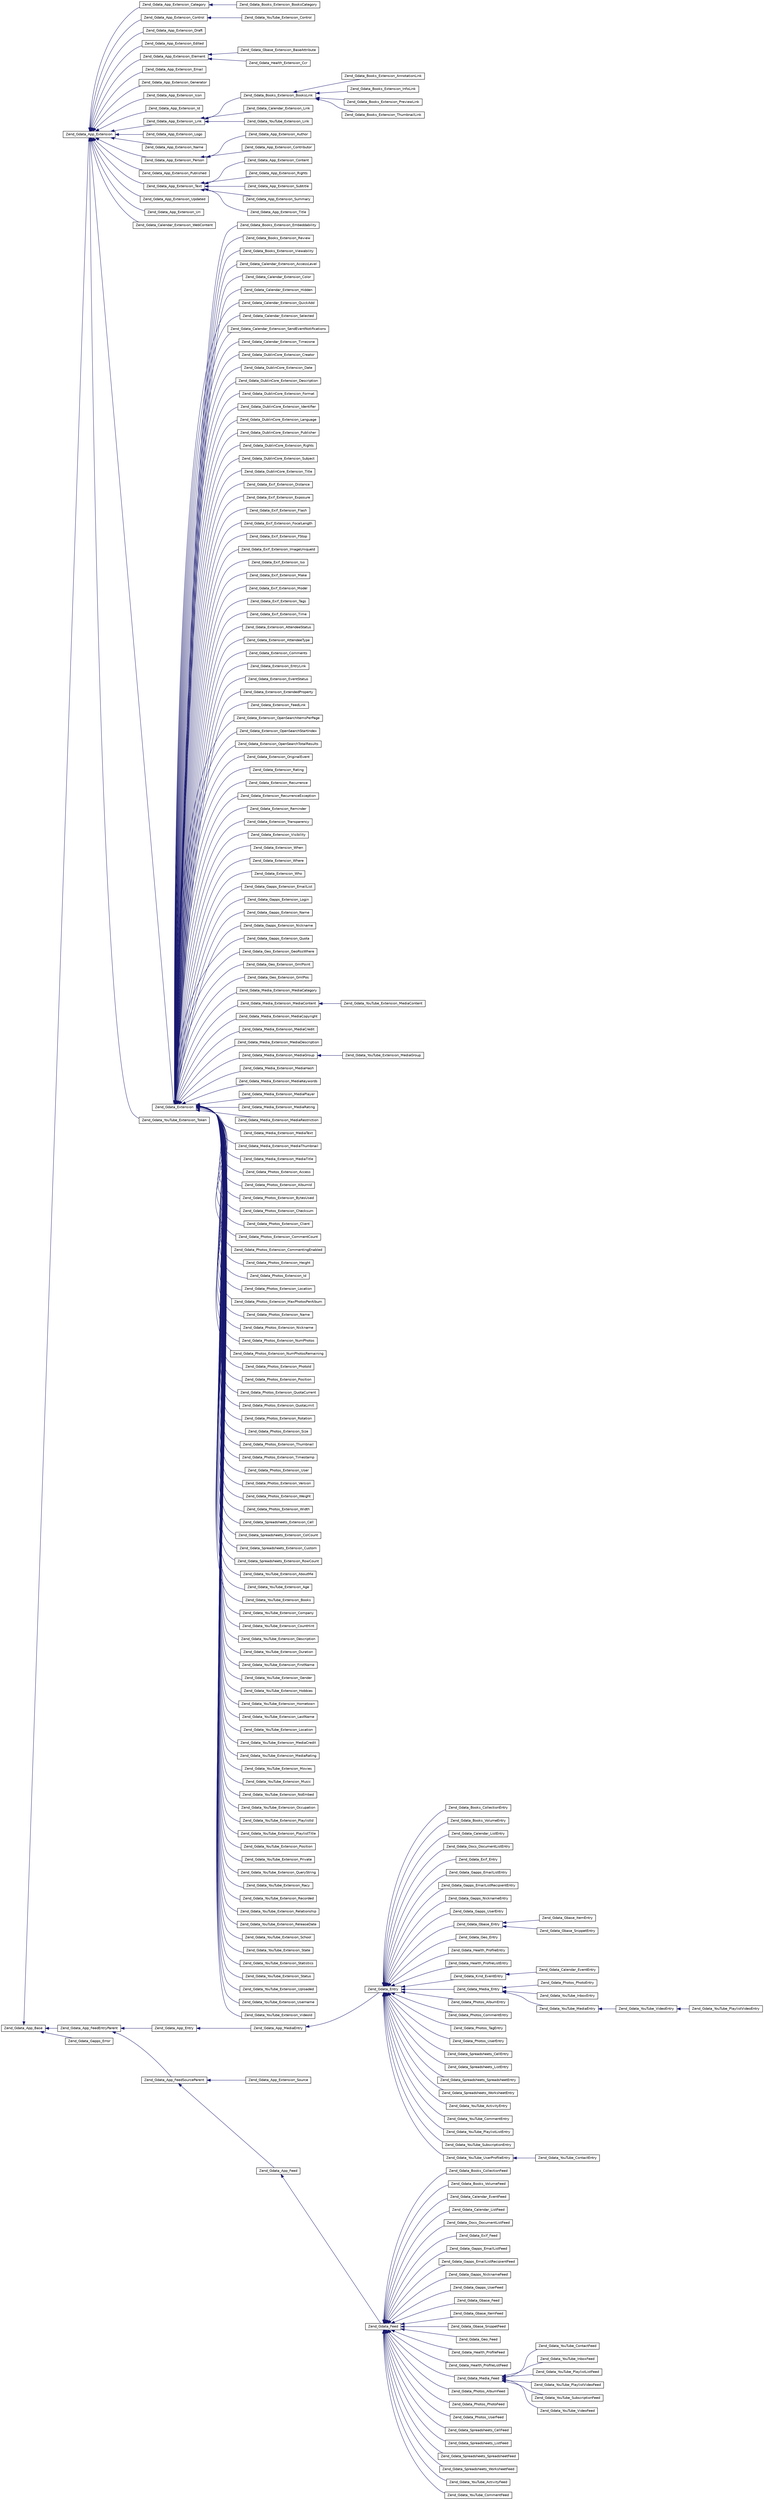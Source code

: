 digraph G
{
  edge [fontname="Helvetica",fontsize="10",labelfontname="Helvetica",labelfontsize="10"];
  node [fontname="Helvetica",fontsize="10",shape=record];
  rankdir="LR";
  Node1 [label="Zend_Gdata_App_Base",height=0.2,width=0.4,color="black", fillcolor="white", style="filled",URL="$class_zend___gdata___app___base.html"];
  Node1 -> Node2 [dir="back",color="midnightblue",fontsize="10",style="solid",fontname="Helvetica"];
  Node2 [label="Zend_Gdata_App_Extension",height=0.2,width=0.4,color="black", fillcolor="white", style="filled",URL="$class_zend___gdata___app___extension.html"];
  Node2 -> Node3 [dir="back",color="midnightblue",fontsize="10",style="solid",fontname="Helvetica"];
  Node3 [label="Zend_Gdata_App_Extension_Category",height=0.2,width=0.4,color="black", fillcolor="white", style="filled",URL="$class_zend___gdata___app___extension___category.html"];
  Node3 -> Node4 [dir="back",color="midnightblue",fontsize="10",style="solid",fontname="Helvetica"];
  Node4 [label="Zend_Gdata_Books_Extension_BooksCategory",height=0.2,width=0.4,color="black", fillcolor="white", style="filled",URL="$class_zend___gdata___books___extension___books_category.html"];
  Node2 -> Node5 [dir="back",color="midnightblue",fontsize="10",style="solid",fontname="Helvetica"];
  Node5 [label="Zend_Gdata_App_Extension_Control",height=0.2,width=0.4,color="black", fillcolor="white", style="filled",URL="$class_zend___gdata___app___extension___control.html"];
  Node5 -> Node6 [dir="back",color="midnightblue",fontsize="10",style="solid",fontname="Helvetica"];
  Node6 [label="Zend_Gdata_YouTube_Extension_Control",height=0.2,width=0.4,color="black", fillcolor="white", style="filled",URL="$class_zend___gdata___you_tube___extension___control.html"];
  Node2 -> Node7 [dir="back",color="midnightblue",fontsize="10",style="solid",fontname="Helvetica"];
  Node7 [label="Zend_Gdata_App_Extension_Draft",height=0.2,width=0.4,color="black", fillcolor="white", style="filled",URL="$class_zend___gdata___app___extension___draft.html"];
  Node2 -> Node8 [dir="back",color="midnightblue",fontsize="10",style="solid",fontname="Helvetica"];
  Node8 [label="Zend_Gdata_App_Extension_Edited",height=0.2,width=0.4,color="black", fillcolor="white", style="filled",URL="$class_zend___gdata___app___extension___edited.html"];
  Node2 -> Node9 [dir="back",color="midnightblue",fontsize="10",style="solid",fontname="Helvetica"];
  Node9 [label="Zend_Gdata_App_Extension_Element",height=0.2,width=0.4,color="black", fillcolor="white", style="filled",URL="$class_zend___gdata___app___extension___element.html"];
  Node9 -> Node10 [dir="back",color="midnightblue",fontsize="10",style="solid",fontname="Helvetica"];
  Node10 [label="Zend_Gdata_Gbase_Extension_BaseAttribute",height=0.2,width=0.4,color="black", fillcolor="white", style="filled",URL="$class_zend___gdata___gbase___extension___base_attribute.html"];
  Node9 -> Node11 [dir="back",color="midnightblue",fontsize="10",style="solid",fontname="Helvetica"];
  Node11 [label="Zend_Gdata_Health_Extension_Ccr",height=0.2,width=0.4,color="black", fillcolor="white", style="filled",URL="$class_zend___gdata___health___extension___ccr.html"];
  Node2 -> Node12 [dir="back",color="midnightblue",fontsize="10",style="solid",fontname="Helvetica"];
  Node12 [label="Zend_Gdata_App_Extension_Email",height=0.2,width=0.4,color="black", fillcolor="white", style="filled",URL="$class_zend___gdata___app___extension___email.html"];
  Node2 -> Node13 [dir="back",color="midnightblue",fontsize="10",style="solid",fontname="Helvetica"];
  Node13 [label="Zend_Gdata_App_Extension_Generator",height=0.2,width=0.4,color="black", fillcolor="white", style="filled",URL="$class_zend___gdata___app___extension___generator.html"];
  Node2 -> Node14 [dir="back",color="midnightblue",fontsize="10",style="solid",fontname="Helvetica"];
  Node14 [label="Zend_Gdata_App_Extension_Icon",height=0.2,width=0.4,color="black", fillcolor="white", style="filled",URL="$class_zend___gdata___app___extension___icon.html"];
  Node2 -> Node15 [dir="back",color="midnightblue",fontsize="10",style="solid",fontname="Helvetica"];
  Node15 [label="Zend_Gdata_App_Extension_Id",height=0.2,width=0.4,color="black", fillcolor="white", style="filled",URL="$class_zend___gdata___app___extension___id.html"];
  Node2 -> Node16 [dir="back",color="midnightblue",fontsize="10",style="solid",fontname="Helvetica"];
  Node16 [label="Zend_Gdata_App_Extension_Link",height=0.2,width=0.4,color="black", fillcolor="white", style="filled",URL="$class_zend___gdata___app___extension___link.html"];
  Node16 -> Node17 [dir="back",color="midnightblue",fontsize="10",style="solid",fontname="Helvetica"];
  Node17 [label="Zend_Gdata_Books_Extension_BooksLink",height=0.2,width=0.4,color="black", fillcolor="white", style="filled",URL="$class_zend___gdata___books___extension___books_link.html"];
  Node17 -> Node18 [dir="back",color="midnightblue",fontsize="10",style="solid",fontname="Helvetica"];
  Node18 [label="Zend_Gdata_Books_Extension_AnnotationLink",height=0.2,width=0.4,color="black", fillcolor="white", style="filled",URL="$class_zend___gdata___books___extension___annotation_link.html"];
  Node17 -> Node19 [dir="back",color="midnightblue",fontsize="10",style="solid",fontname="Helvetica"];
  Node19 [label="Zend_Gdata_Books_Extension_InfoLink",height=0.2,width=0.4,color="black", fillcolor="white", style="filled",URL="$class_zend___gdata___books___extension___info_link.html"];
  Node17 -> Node20 [dir="back",color="midnightblue",fontsize="10",style="solid",fontname="Helvetica"];
  Node20 [label="Zend_Gdata_Books_Extension_PreviewLink",height=0.2,width=0.4,color="black", fillcolor="white", style="filled",URL="$class_zend___gdata___books___extension___preview_link.html"];
  Node17 -> Node21 [dir="back",color="midnightblue",fontsize="10",style="solid",fontname="Helvetica"];
  Node21 [label="Zend_Gdata_Books_Extension_ThumbnailLink",height=0.2,width=0.4,color="black", fillcolor="white", style="filled",URL="$class_zend___gdata___books___extension___thumbnail_link.html"];
  Node16 -> Node22 [dir="back",color="midnightblue",fontsize="10",style="solid",fontname="Helvetica"];
  Node22 [label="Zend_Gdata_Calendar_Extension_Link",height=0.2,width=0.4,color="black", fillcolor="white", style="filled",URL="$class_zend___gdata___calendar___extension___link.html"];
  Node16 -> Node23 [dir="back",color="midnightblue",fontsize="10",style="solid",fontname="Helvetica"];
  Node23 [label="Zend_Gdata_YouTube_Extension_Link",height=0.2,width=0.4,color="black", fillcolor="white", style="filled",URL="$class_zend___gdata___you_tube___extension___link.html"];
  Node2 -> Node24 [dir="back",color="midnightblue",fontsize="10",style="solid",fontname="Helvetica"];
  Node24 [label="Zend_Gdata_App_Extension_Logo",height=0.2,width=0.4,color="black", fillcolor="white", style="filled",URL="$class_zend___gdata___app___extension___logo.html"];
  Node2 -> Node25 [dir="back",color="midnightblue",fontsize="10",style="solid",fontname="Helvetica"];
  Node25 [label="Zend_Gdata_App_Extension_Name",height=0.2,width=0.4,color="black", fillcolor="white", style="filled",URL="$class_zend___gdata___app___extension___name.html"];
  Node2 -> Node26 [dir="back",color="midnightblue",fontsize="10",style="solid",fontname="Helvetica"];
  Node26 [label="Zend_Gdata_App_Extension_Person",height=0.2,width=0.4,color="black", fillcolor="white", style="filled",URL="$class_zend___gdata___app___extension___person.html"];
  Node26 -> Node27 [dir="back",color="midnightblue",fontsize="10",style="solid",fontname="Helvetica"];
  Node27 [label="Zend_Gdata_App_Extension_Author",height=0.2,width=0.4,color="black", fillcolor="white", style="filled",URL="$class_zend___gdata___app___extension___author.html"];
  Node26 -> Node28 [dir="back",color="midnightblue",fontsize="10",style="solid",fontname="Helvetica"];
  Node28 [label="Zend_Gdata_App_Extension_Contributor",height=0.2,width=0.4,color="black", fillcolor="white", style="filled",URL="$class_zend___gdata___app___extension___contributor.html"];
  Node2 -> Node29 [dir="back",color="midnightblue",fontsize="10",style="solid",fontname="Helvetica"];
  Node29 [label="Zend_Gdata_App_Extension_Published",height=0.2,width=0.4,color="black", fillcolor="white", style="filled",URL="$class_zend___gdata___app___extension___published.html"];
  Node2 -> Node30 [dir="back",color="midnightblue",fontsize="10",style="solid",fontname="Helvetica"];
  Node30 [label="Zend_Gdata_App_Extension_Text",height=0.2,width=0.4,color="black", fillcolor="white", style="filled",URL="$class_zend___gdata___app___extension___text.html"];
  Node30 -> Node31 [dir="back",color="midnightblue",fontsize="10",style="solid",fontname="Helvetica"];
  Node31 [label="Zend_Gdata_App_Extension_Content",height=0.2,width=0.4,color="black", fillcolor="white", style="filled",URL="$class_zend___gdata___app___extension___content.html"];
  Node30 -> Node32 [dir="back",color="midnightblue",fontsize="10",style="solid",fontname="Helvetica"];
  Node32 [label="Zend_Gdata_App_Extension_Rights",height=0.2,width=0.4,color="black", fillcolor="white", style="filled",URL="$class_zend___gdata___app___extension___rights.html"];
  Node30 -> Node33 [dir="back",color="midnightblue",fontsize="10",style="solid",fontname="Helvetica"];
  Node33 [label="Zend_Gdata_App_Extension_Subtitle",height=0.2,width=0.4,color="black", fillcolor="white", style="filled",URL="$class_zend___gdata___app___extension___subtitle.html"];
  Node30 -> Node34 [dir="back",color="midnightblue",fontsize="10",style="solid",fontname="Helvetica"];
  Node34 [label="Zend_Gdata_App_Extension_Summary",height=0.2,width=0.4,color="black", fillcolor="white", style="filled",URL="$class_zend___gdata___app___extension___summary.html"];
  Node30 -> Node35 [dir="back",color="midnightblue",fontsize="10",style="solid",fontname="Helvetica"];
  Node35 [label="Zend_Gdata_App_Extension_Title",height=0.2,width=0.4,color="black", fillcolor="white", style="filled",URL="$class_zend___gdata___app___extension___title.html"];
  Node2 -> Node36 [dir="back",color="midnightblue",fontsize="10",style="solid",fontname="Helvetica"];
  Node36 [label="Zend_Gdata_App_Extension_Updated",height=0.2,width=0.4,color="black", fillcolor="white", style="filled",URL="$class_zend___gdata___app___extension___updated.html"];
  Node2 -> Node37 [dir="back",color="midnightblue",fontsize="10",style="solid",fontname="Helvetica"];
  Node37 [label="Zend_Gdata_App_Extension_Uri",height=0.2,width=0.4,color="black", fillcolor="white", style="filled",URL="$class_zend___gdata___app___extension___uri.html"];
  Node2 -> Node38 [dir="back",color="midnightblue",fontsize="10",style="solid",fontname="Helvetica"];
  Node38 [label="Zend_Gdata_Calendar_Extension_WebContent",height=0.2,width=0.4,color="black", fillcolor="white", style="filled",URL="$class_zend___gdata___calendar___extension___web_content.html"];
  Node2 -> Node39 [dir="back",color="midnightblue",fontsize="10",style="solid",fontname="Helvetica"];
  Node39 [label="Zend_Gdata_Extension",height=0.2,width=0.4,color="black", fillcolor="white", style="filled",URL="$class_zend___gdata___extension.html"];
  Node39 -> Node40 [dir="back",color="midnightblue",fontsize="10",style="solid",fontname="Helvetica"];
  Node40 [label="Zend_Gdata_Books_Extension_Embeddability",height=0.2,width=0.4,color="black", fillcolor="white", style="filled",URL="$class_zend___gdata___books___extension___embeddability.html"];
  Node39 -> Node41 [dir="back",color="midnightblue",fontsize="10",style="solid",fontname="Helvetica"];
  Node41 [label="Zend_Gdata_Books_Extension_Review",height=0.2,width=0.4,color="black", fillcolor="white", style="filled",URL="$class_zend___gdata___books___extension___review.html"];
  Node39 -> Node42 [dir="back",color="midnightblue",fontsize="10",style="solid",fontname="Helvetica"];
  Node42 [label="Zend_Gdata_Books_Extension_Viewability",height=0.2,width=0.4,color="black", fillcolor="white", style="filled",URL="$class_zend___gdata___books___extension___viewability.html"];
  Node39 -> Node43 [dir="back",color="midnightblue",fontsize="10",style="solid",fontname="Helvetica"];
  Node43 [label="Zend_Gdata_Calendar_Extension_AccessLevel",height=0.2,width=0.4,color="black", fillcolor="white", style="filled",URL="$class_zend___gdata___calendar___extension___access_level.html"];
  Node39 -> Node44 [dir="back",color="midnightblue",fontsize="10",style="solid",fontname="Helvetica"];
  Node44 [label="Zend_Gdata_Calendar_Extension_Color",height=0.2,width=0.4,color="black", fillcolor="white", style="filled",URL="$class_zend___gdata___calendar___extension___color.html"];
  Node39 -> Node45 [dir="back",color="midnightblue",fontsize="10",style="solid",fontname="Helvetica"];
  Node45 [label="Zend_Gdata_Calendar_Extension_Hidden",height=0.2,width=0.4,color="black", fillcolor="white", style="filled",URL="$class_zend___gdata___calendar___extension___hidden.html"];
  Node39 -> Node46 [dir="back",color="midnightblue",fontsize="10",style="solid",fontname="Helvetica"];
  Node46 [label="Zend_Gdata_Calendar_Extension_QuickAdd",height=0.2,width=0.4,color="black", fillcolor="white", style="filled",URL="$class_zend___gdata___calendar___extension___quick_add.html"];
  Node39 -> Node47 [dir="back",color="midnightblue",fontsize="10",style="solid",fontname="Helvetica"];
  Node47 [label="Zend_Gdata_Calendar_Extension_Selected",height=0.2,width=0.4,color="black", fillcolor="white", style="filled",URL="$class_zend___gdata___calendar___extension___selected.html"];
  Node39 -> Node48 [dir="back",color="midnightblue",fontsize="10",style="solid",fontname="Helvetica"];
  Node48 [label="Zend_Gdata_Calendar_Extension_SendEventNotifications",height=0.2,width=0.4,color="black", fillcolor="white", style="filled",URL="$class_zend___gdata___calendar___extension___send_event_notifications.html"];
  Node39 -> Node49 [dir="back",color="midnightblue",fontsize="10",style="solid",fontname="Helvetica"];
  Node49 [label="Zend_Gdata_Calendar_Extension_Timezone",height=0.2,width=0.4,color="black", fillcolor="white", style="filled",URL="$class_zend___gdata___calendar___extension___timezone.html"];
  Node39 -> Node50 [dir="back",color="midnightblue",fontsize="10",style="solid",fontname="Helvetica"];
  Node50 [label="Zend_Gdata_DublinCore_Extension_Creator",height=0.2,width=0.4,color="black", fillcolor="white", style="filled",URL="$class_zend___gdata___dublin_core___extension___creator.html"];
  Node39 -> Node51 [dir="back",color="midnightblue",fontsize="10",style="solid",fontname="Helvetica"];
  Node51 [label="Zend_Gdata_DublinCore_Extension_Date",height=0.2,width=0.4,color="black", fillcolor="white", style="filled",URL="$class_zend___gdata___dublin_core___extension___date.html"];
  Node39 -> Node52 [dir="back",color="midnightblue",fontsize="10",style="solid",fontname="Helvetica"];
  Node52 [label="Zend_Gdata_DublinCore_Extension_Description",height=0.2,width=0.4,color="black", fillcolor="white", style="filled",URL="$class_zend___gdata___dublin_core___extension___description.html"];
  Node39 -> Node53 [dir="back",color="midnightblue",fontsize="10",style="solid",fontname="Helvetica"];
  Node53 [label="Zend_Gdata_DublinCore_Extension_Format",height=0.2,width=0.4,color="black", fillcolor="white", style="filled",URL="$class_zend___gdata___dublin_core___extension___format.html"];
  Node39 -> Node54 [dir="back",color="midnightblue",fontsize="10",style="solid",fontname="Helvetica"];
  Node54 [label="Zend_Gdata_DublinCore_Extension_Identifier",height=0.2,width=0.4,color="black", fillcolor="white", style="filled",URL="$class_zend___gdata___dublin_core___extension___identifier.html"];
  Node39 -> Node55 [dir="back",color="midnightblue",fontsize="10",style="solid",fontname="Helvetica"];
  Node55 [label="Zend_Gdata_DublinCore_Extension_Language",height=0.2,width=0.4,color="black", fillcolor="white", style="filled",URL="$class_zend___gdata___dublin_core___extension___language.html"];
  Node39 -> Node56 [dir="back",color="midnightblue",fontsize="10",style="solid",fontname="Helvetica"];
  Node56 [label="Zend_Gdata_DublinCore_Extension_Publisher",height=0.2,width=0.4,color="black", fillcolor="white", style="filled",URL="$class_zend___gdata___dublin_core___extension___publisher.html"];
  Node39 -> Node57 [dir="back",color="midnightblue",fontsize="10",style="solid",fontname="Helvetica"];
  Node57 [label="Zend_Gdata_DublinCore_Extension_Rights",height=0.2,width=0.4,color="black", fillcolor="white", style="filled",URL="$class_zend___gdata___dublin_core___extension___rights.html"];
  Node39 -> Node58 [dir="back",color="midnightblue",fontsize="10",style="solid",fontname="Helvetica"];
  Node58 [label="Zend_Gdata_DublinCore_Extension_Subject",height=0.2,width=0.4,color="black", fillcolor="white", style="filled",URL="$class_zend___gdata___dublin_core___extension___subject.html"];
  Node39 -> Node59 [dir="back",color="midnightblue",fontsize="10",style="solid",fontname="Helvetica"];
  Node59 [label="Zend_Gdata_DublinCore_Extension_Title",height=0.2,width=0.4,color="black", fillcolor="white", style="filled",URL="$class_zend___gdata___dublin_core___extension___title.html"];
  Node39 -> Node60 [dir="back",color="midnightblue",fontsize="10",style="solid",fontname="Helvetica"];
  Node60 [label="Zend_Gdata_Exif_Extension_Distance",height=0.2,width=0.4,color="black", fillcolor="white", style="filled",URL="$class_zend___gdata___exif___extension___distance.html"];
  Node39 -> Node61 [dir="back",color="midnightblue",fontsize="10",style="solid",fontname="Helvetica"];
  Node61 [label="Zend_Gdata_Exif_Extension_Exposure",height=0.2,width=0.4,color="black", fillcolor="white", style="filled",URL="$class_zend___gdata___exif___extension___exposure.html"];
  Node39 -> Node62 [dir="back",color="midnightblue",fontsize="10",style="solid",fontname="Helvetica"];
  Node62 [label="Zend_Gdata_Exif_Extension_Flash",height=0.2,width=0.4,color="black", fillcolor="white", style="filled",URL="$class_zend___gdata___exif___extension___flash.html"];
  Node39 -> Node63 [dir="back",color="midnightblue",fontsize="10",style="solid",fontname="Helvetica"];
  Node63 [label="Zend_Gdata_Exif_Extension_FocalLength",height=0.2,width=0.4,color="black", fillcolor="white", style="filled",URL="$class_zend___gdata___exif___extension___focal_length.html"];
  Node39 -> Node64 [dir="back",color="midnightblue",fontsize="10",style="solid",fontname="Helvetica"];
  Node64 [label="Zend_Gdata_Exif_Extension_FStop",height=0.2,width=0.4,color="black", fillcolor="white", style="filled",URL="$class_zend___gdata___exif___extension___f_stop.html"];
  Node39 -> Node65 [dir="back",color="midnightblue",fontsize="10",style="solid",fontname="Helvetica"];
  Node65 [label="Zend_Gdata_Exif_Extension_ImageUniqueId",height=0.2,width=0.4,color="black", fillcolor="white", style="filled",URL="$class_zend___gdata___exif___extension___image_unique_id.html"];
  Node39 -> Node66 [dir="back",color="midnightblue",fontsize="10",style="solid",fontname="Helvetica"];
  Node66 [label="Zend_Gdata_Exif_Extension_Iso",height=0.2,width=0.4,color="black", fillcolor="white", style="filled",URL="$class_zend___gdata___exif___extension___iso.html"];
  Node39 -> Node67 [dir="back",color="midnightblue",fontsize="10",style="solid",fontname="Helvetica"];
  Node67 [label="Zend_Gdata_Exif_Extension_Make",height=0.2,width=0.4,color="black", fillcolor="white", style="filled",URL="$class_zend___gdata___exif___extension___make.html"];
  Node39 -> Node68 [dir="back",color="midnightblue",fontsize="10",style="solid",fontname="Helvetica"];
  Node68 [label="Zend_Gdata_Exif_Extension_Model",height=0.2,width=0.4,color="black", fillcolor="white", style="filled",URL="$class_zend___gdata___exif___extension___model.html"];
  Node39 -> Node69 [dir="back",color="midnightblue",fontsize="10",style="solid",fontname="Helvetica"];
  Node69 [label="Zend_Gdata_Exif_Extension_Tags",height=0.2,width=0.4,color="black", fillcolor="white", style="filled",URL="$class_zend___gdata___exif___extension___tags.html"];
  Node39 -> Node70 [dir="back",color="midnightblue",fontsize="10",style="solid",fontname="Helvetica"];
  Node70 [label="Zend_Gdata_Exif_Extension_Time",height=0.2,width=0.4,color="black", fillcolor="white", style="filled",URL="$class_zend___gdata___exif___extension___time.html"];
  Node39 -> Node71 [dir="back",color="midnightblue",fontsize="10",style="solid",fontname="Helvetica"];
  Node71 [label="Zend_Gdata_Extension_AttendeeStatus",height=0.2,width=0.4,color="black", fillcolor="white", style="filled",URL="$class_zend___gdata___extension___attendee_status.html"];
  Node39 -> Node72 [dir="back",color="midnightblue",fontsize="10",style="solid",fontname="Helvetica"];
  Node72 [label="Zend_Gdata_Extension_AttendeeType",height=0.2,width=0.4,color="black", fillcolor="white", style="filled",URL="$class_zend___gdata___extension___attendee_type.html"];
  Node39 -> Node73 [dir="back",color="midnightblue",fontsize="10",style="solid",fontname="Helvetica"];
  Node73 [label="Zend_Gdata_Extension_Comments",height=0.2,width=0.4,color="black", fillcolor="white", style="filled",URL="$class_zend___gdata___extension___comments.html"];
  Node39 -> Node74 [dir="back",color="midnightblue",fontsize="10",style="solid",fontname="Helvetica"];
  Node74 [label="Zend_Gdata_Extension_EntryLink",height=0.2,width=0.4,color="black", fillcolor="white", style="filled",URL="$class_zend___gdata___extension___entry_link.html"];
  Node39 -> Node75 [dir="back",color="midnightblue",fontsize="10",style="solid",fontname="Helvetica"];
  Node75 [label="Zend_Gdata_Extension_EventStatus",height=0.2,width=0.4,color="black", fillcolor="white", style="filled",URL="$class_zend___gdata___extension___event_status.html"];
  Node39 -> Node76 [dir="back",color="midnightblue",fontsize="10",style="solid",fontname="Helvetica"];
  Node76 [label="Zend_Gdata_Extension_ExtendedProperty",height=0.2,width=0.4,color="black", fillcolor="white", style="filled",URL="$class_zend___gdata___extension___extended_property.html"];
  Node39 -> Node77 [dir="back",color="midnightblue",fontsize="10",style="solid",fontname="Helvetica"];
  Node77 [label="Zend_Gdata_Extension_FeedLink",height=0.2,width=0.4,color="black", fillcolor="white", style="filled",URL="$class_zend___gdata___extension___feed_link.html"];
  Node39 -> Node78 [dir="back",color="midnightblue",fontsize="10",style="solid",fontname="Helvetica"];
  Node78 [label="Zend_Gdata_Extension_OpenSearchItemsPerPage",height=0.2,width=0.4,color="black", fillcolor="white", style="filled",URL="$class_zend___gdata___extension___open_search_items_per_page.html"];
  Node39 -> Node79 [dir="back",color="midnightblue",fontsize="10",style="solid",fontname="Helvetica"];
  Node79 [label="Zend_Gdata_Extension_OpenSearchStartIndex",height=0.2,width=0.4,color="black", fillcolor="white", style="filled",URL="$class_zend___gdata___extension___open_search_start_index.html"];
  Node39 -> Node80 [dir="back",color="midnightblue",fontsize="10",style="solid",fontname="Helvetica"];
  Node80 [label="Zend_Gdata_Extension_OpenSearchTotalResults",height=0.2,width=0.4,color="black", fillcolor="white", style="filled",URL="$class_zend___gdata___extension___open_search_total_results.html"];
  Node39 -> Node81 [dir="back",color="midnightblue",fontsize="10",style="solid",fontname="Helvetica"];
  Node81 [label="Zend_Gdata_Extension_OriginalEvent",height=0.2,width=0.4,color="black", fillcolor="white", style="filled",URL="$class_zend___gdata___extension___original_event.html"];
  Node39 -> Node82 [dir="back",color="midnightblue",fontsize="10",style="solid",fontname="Helvetica"];
  Node82 [label="Zend_Gdata_Extension_Rating",height=0.2,width=0.4,color="black", fillcolor="white", style="filled",URL="$class_zend___gdata___extension___rating.html"];
  Node39 -> Node83 [dir="back",color="midnightblue",fontsize="10",style="solid",fontname="Helvetica"];
  Node83 [label="Zend_Gdata_Extension_Recurrence",height=0.2,width=0.4,color="black", fillcolor="white", style="filled",URL="$class_zend___gdata___extension___recurrence.html"];
  Node39 -> Node84 [dir="back",color="midnightblue",fontsize="10",style="solid",fontname="Helvetica"];
  Node84 [label="Zend_Gdata_Extension_RecurrenceException",height=0.2,width=0.4,color="black", fillcolor="white", style="filled",URL="$class_zend___gdata___extension___recurrence_exception.html"];
  Node39 -> Node85 [dir="back",color="midnightblue",fontsize="10",style="solid",fontname="Helvetica"];
  Node85 [label="Zend_Gdata_Extension_Reminder",height=0.2,width=0.4,color="black", fillcolor="white", style="filled",URL="$class_zend___gdata___extension___reminder.html"];
  Node39 -> Node86 [dir="back",color="midnightblue",fontsize="10",style="solid",fontname="Helvetica"];
  Node86 [label="Zend_Gdata_Extension_Transparency",height=0.2,width=0.4,color="black", fillcolor="white", style="filled",URL="$class_zend___gdata___extension___transparency.html"];
  Node39 -> Node87 [dir="back",color="midnightblue",fontsize="10",style="solid",fontname="Helvetica"];
  Node87 [label="Zend_Gdata_Extension_Visibility",height=0.2,width=0.4,color="black", fillcolor="white", style="filled",URL="$class_zend___gdata___extension___visibility.html"];
  Node39 -> Node88 [dir="back",color="midnightblue",fontsize="10",style="solid",fontname="Helvetica"];
  Node88 [label="Zend_Gdata_Extension_When",height=0.2,width=0.4,color="black", fillcolor="white", style="filled",URL="$class_zend___gdata___extension___when.html"];
  Node39 -> Node89 [dir="back",color="midnightblue",fontsize="10",style="solid",fontname="Helvetica"];
  Node89 [label="Zend_Gdata_Extension_Where",height=0.2,width=0.4,color="black", fillcolor="white", style="filled",URL="$class_zend___gdata___extension___where.html"];
  Node39 -> Node90 [dir="back",color="midnightblue",fontsize="10",style="solid",fontname="Helvetica"];
  Node90 [label="Zend_Gdata_Extension_Who",height=0.2,width=0.4,color="black", fillcolor="white", style="filled",URL="$class_zend___gdata___extension___who.html"];
  Node39 -> Node91 [dir="back",color="midnightblue",fontsize="10",style="solid",fontname="Helvetica"];
  Node91 [label="Zend_Gdata_Gapps_Extension_EmailList",height=0.2,width=0.4,color="black", fillcolor="white", style="filled",URL="$class_zend___gdata___gapps___extension___email_list.html"];
  Node39 -> Node92 [dir="back",color="midnightblue",fontsize="10",style="solid",fontname="Helvetica"];
  Node92 [label="Zend_Gdata_Gapps_Extension_Login",height=0.2,width=0.4,color="black", fillcolor="white", style="filled",URL="$class_zend___gdata___gapps___extension___login.html"];
  Node39 -> Node93 [dir="back",color="midnightblue",fontsize="10",style="solid",fontname="Helvetica"];
  Node93 [label="Zend_Gdata_Gapps_Extension_Name",height=0.2,width=0.4,color="black", fillcolor="white", style="filled",URL="$class_zend___gdata___gapps___extension___name.html"];
  Node39 -> Node94 [dir="back",color="midnightblue",fontsize="10",style="solid",fontname="Helvetica"];
  Node94 [label="Zend_Gdata_Gapps_Extension_Nickname",height=0.2,width=0.4,color="black", fillcolor="white", style="filled",URL="$class_zend___gdata___gapps___extension___nickname.html"];
  Node39 -> Node95 [dir="back",color="midnightblue",fontsize="10",style="solid",fontname="Helvetica"];
  Node95 [label="Zend_Gdata_Gapps_Extension_Quota",height=0.2,width=0.4,color="black", fillcolor="white", style="filled",URL="$class_zend___gdata___gapps___extension___quota.html"];
  Node39 -> Node96 [dir="back",color="midnightblue",fontsize="10",style="solid",fontname="Helvetica"];
  Node96 [label="Zend_Gdata_Geo_Extension_GeoRssWhere",height=0.2,width=0.4,color="black", fillcolor="white", style="filled",URL="$class_zend___gdata___geo___extension___geo_rss_where.html"];
  Node39 -> Node97 [dir="back",color="midnightblue",fontsize="10",style="solid",fontname="Helvetica"];
  Node97 [label="Zend_Gdata_Geo_Extension_GmlPoint",height=0.2,width=0.4,color="black", fillcolor="white", style="filled",URL="$class_zend___gdata___geo___extension___gml_point.html"];
  Node39 -> Node98 [dir="back",color="midnightblue",fontsize="10",style="solid",fontname="Helvetica"];
  Node98 [label="Zend_Gdata_Geo_Extension_GmlPos",height=0.2,width=0.4,color="black", fillcolor="white", style="filled",URL="$class_zend___gdata___geo___extension___gml_pos.html"];
  Node39 -> Node99 [dir="back",color="midnightblue",fontsize="10",style="solid",fontname="Helvetica"];
  Node99 [label="Zend_Gdata_Media_Extension_MediaCategory",height=0.2,width=0.4,color="black", fillcolor="white", style="filled",URL="$class_zend___gdata___media___extension___media_category.html"];
  Node39 -> Node100 [dir="back",color="midnightblue",fontsize="10",style="solid",fontname="Helvetica"];
  Node100 [label="Zend_Gdata_Media_Extension_MediaContent",height=0.2,width=0.4,color="black", fillcolor="white", style="filled",URL="$class_zend___gdata___media___extension___media_content.html"];
  Node100 -> Node101 [dir="back",color="midnightblue",fontsize="10",style="solid",fontname="Helvetica"];
  Node101 [label="Zend_Gdata_YouTube_Extension_MediaContent",height=0.2,width=0.4,color="black", fillcolor="white", style="filled",URL="$class_zend___gdata___you_tube___extension___media_content.html"];
  Node39 -> Node102 [dir="back",color="midnightblue",fontsize="10",style="solid",fontname="Helvetica"];
  Node102 [label="Zend_Gdata_Media_Extension_MediaCopyright",height=0.2,width=0.4,color="black", fillcolor="white", style="filled",URL="$class_zend___gdata___media___extension___media_copyright.html"];
  Node39 -> Node103 [dir="back",color="midnightblue",fontsize="10",style="solid",fontname="Helvetica"];
  Node103 [label="Zend_Gdata_Media_Extension_MediaCredit",height=0.2,width=0.4,color="black", fillcolor="white", style="filled",URL="$class_zend___gdata___media___extension___media_credit.html"];
  Node39 -> Node104 [dir="back",color="midnightblue",fontsize="10",style="solid",fontname="Helvetica"];
  Node104 [label="Zend_Gdata_Media_Extension_MediaDescription",height=0.2,width=0.4,color="black", fillcolor="white", style="filled",URL="$class_zend___gdata___media___extension___media_description.html"];
  Node39 -> Node105 [dir="back",color="midnightblue",fontsize="10",style="solid",fontname="Helvetica"];
  Node105 [label="Zend_Gdata_Media_Extension_MediaGroup",height=0.2,width=0.4,color="black", fillcolor="white", style="filled",URL="$class_zend___gdata___media___extension___media_group.html"];
  Node105 -> Node106 [dir="back",color="midnightblue",fontsize="10",style="solid",fontname="Helvetica"];
  Node106 [label="Zend_Gdata_YouTube_Extension_MediaGroup",height=0.2,width=0.4,color="black", fillcolor="white", style="filled",URL="$class_zend___gdata___you_tube___extension___media_group.html"];
  Node39 -> Node107 [dir="back",color="midnightblue",fontsize="10",style="solid",fontname="Helvetica"];
  Node107 [label="Zend_Gdata_Media_Extension_MediaHash",height=0.2,width=0.4,color="black", fillcolor="white", style="filled",URL="$class_zend___gdata___media___extension___media_hash.html"];
  Node39 -> Node108 [dir="back",color="midnightblue",fontsize="10",style="solid",fontname="Helvetica"];
  Node108 [label="Zend_Gdata_Media_Extension_MediaKeywords",height=0.2,width=0.4,color="black", fillcolor="white", style="filled",URL="$class_zend___gdata___media___extension___media_keywords.html"];
  Node39 -> Node109 [dir="back",color="midnightblue",fontsize="10",style="solid",fontname="Helvetica"];
  Node109 [label="Zend_Gdata_Media_Extension_MediaPlayer",height=0.2,width=0.4,color="black", fillcolor="white", style="filled",URL="$class_zend___gdata___media___extension___media_player.html"];
  Node39 -> Node110 [dir="back",color="midnightblue",fontsize="10",style="solid",fontname="Helvetica"];
  Node110 [label="Zend_Gdata_Media_Extension_MediaRating",height=0.2,width=0.4,color="black", fillcolor="white", style="filled",URL="$class_zend___gdata___media___extension___media_rating.html"];
  Node39 -> Node111 [dir="back",color="midnightblue",fontsize="10",style="solid",fontname="Helvetica"];
  Node111 [label="Zend_Gdata_Media_Extension_MediaRestriction",height=0.2,width=0.4,color="black", fillcolor="white", style="filled",URL="$class_zend___gdata___media___extension___media_restriction.html"];
  Node39 -> Node112 [dir="back",color="midnightblue",fontsize="10",style="solid",fontname="Helvetica"];
  Node112 [label="Zend_Gdata_Media_Extension_MediaText",height=0.2,width=0.4,color="black", fillcolor="white", style="filled",URL="$class_zend___gdata___media___extension___media_text.html"];
  Node39 -> Node113 [dir="back",color="midnightblue",fontsize="10",style="solid",fontname="Helvetica"];
  Node113 [label="Zend_Gdata_Media_Extension_MediaThumbnail",height=0.2,width=0.4,color="black", fillcolor="white", style="filled",URL="$class_zend___gdata___media___extension___media_thumbnail.html"];
  Node39 -> Node114 [dir="back",color="midnightblue",fontsize="10",style="solid",fontname="Helvetica"];
  Node114 [label="Zend_Gdata_Media_Extension_MediaTitle",height=0.2,width=0.4,color="black", fillcolor="white", style="filled",URL="$class_zend___gdata___media___extension___media_title.html"];
  Node39 -> Node115 [dir="back",color="midnightblue",fontsize="10",style="solid",fontname="Helvetica"];
  Node115 [label="Zend_Gdata_Photos_Extension_Access",height=0.2,width=0.4,color="black", fillcolor="white", style="filled",URL="$class_zend___gdata___photos___extension___access.html"];
  Node39 -> Node116 [dir="back",color="midnightblue",fontsize="10",style="solid",fontname="Helvetica"];
  Node116 [label="Zend_Gdata_Photos_Extension_AlbumId",height=0.2,width=0.4,color="black", fillcolor="white", style="filled",URL="$class_zend___gdata___photos___extension___album_id.html"];
  Node39 -> Node117 [dir="back",color="midnightblue",fontsize="10",style="solid",fontname="Helvetica"];
  Node117 [label="Zend_Gdata_Photos_Extension_BytesUsed",height=0.2,width=0.4,color="black", fillcolor="white", style="filled",URL="$class_zend___gdata___photos___extension___bytes_used.html"];
  Node39 -> Node118 [dir="back",color="midnightblue",fontsize="10",style="solid",fontname="Helvetica"];
  Node118 [label="Zend_Gdata_Photos_Extension_Checksum",height=0.2,width=0.4,color="black", fillcolor="white", style="filled",URL="$class_zend___gdata___photos___extension___checksum.html"];
  Node39 -> Node119 [dir="back",color="midnightblue",fontsize="10",style="solid",fontname="Helvetica"];
  Node119 [label="Zend_Gdata_Photos_Extension_Client",height=0.2,width=0.4,color="black", fillcolor="white", style="filled",URL="$class_zend___gdata___photos___extension___client.html"];
  Node39 -> Node120 [dir="back",color="midnightblue",fontsize="10",style="solid",fontname="Helvetica"];
  Node120 [label="Zend_Gdata_Photos_Extension_CommentCount",height=0.2,width=0.4,color="black", fillcolor="white", style="filled",URL="$class_zend___gdata___photos___extension___comment_count.html"];
  Node39 -> Node121 [dir="back",color="midnightblue",fontsize="10",style="solid",fontname="Helvetica"];
  Node121 [label="Zend_Gdata_Photos_Extension_CommentingEnabled",height=0.2,width=0.4,color="black", fillcolor="white", style="filled",URL="$class_zend___gdata___photos___extension___commenting_enabled.html"];
  Node39 -> Node122 [dir="back",color="midnightblue",fontsize="10",style="solid",fontname="Helvetica"];
  Node122 [label="Zend_Gdata_Photos_Extension_Height",height=0.2,width=0.4,color="black", fillcolor="white", style="filled",URL="$class_zend___gdata___photos___extension___height.html"];
  Node39 -> Node123 [dir="back",color="midnightblue",fontsize="10",style="solid",fontname="Helvetica"];
  Node123 [label="Zend_Gdata_Photos_Extension_Id",height=0.2,width=0.4,color="black", fillcolor="white", style="filled",URL="$class_zend___gdata___photos___extension___id.html"];
  Node39 -> Node124 [dir="back",color="midnightblue",fontsize="10",style="solid",fontname="Helvetica"];
  Node124 [label="Zend_Gdata_Photos_Extension_Location",height=0.2,width=0.4,color="black", fillcolor="white", style="filled",URL="$class_zend___gdata___photos___extension___location.html"];
  Node39 -> Node125 [dir="back",color="midnightblue",fontsize="10",style="solid",fontname="Helvetica"];
  Node125 [label="Zend_Gdata_Photos_Extension_MaxPhotosPerAlbum",height=0.2,width=0.4,color="black", fillcolor="white", style="filled",URL="$class_zend___gdata___photos___extension___max_photos_per_album.html"];
  Node39 -> Node126 [dir="back",color="midnightblue",fontsize="10",style="solid",fontname="Helvetica"];
  Node126 [label="Zend_Gdata_Photos_Extension_Name",height=0.2,width=0.4,color="black", fillcolor="white", style="filled",URL="$class_zend___gdata___photos___extension___name.html"];
  Node39 -> Node127 [dir="back",color="midnightblue",fontsize="10",style="solid",fontname="Helvetica"];
  Node127 [label="Zend_Gdata_Photos_Extension_Nickname",height=0.2,width=0.4,color="black", fillcolor="white", style="filled",URL="$class_zend___gdata___photos___extension___nickname.html"];
  Node39 -> Node128 [dir="back",color="midnightblue",fontsize="10",style="solid",fontname="Helvetica"];
  Node128 [label="Zend_Gdata_Photos_Extension_NumPhotos",height=0.2,width=0.4,color="black", fillcolor="white", style="filled",URL="$class_zend___gdata___photos___extension___num_photos.html"];
  Node39 -> Node129 [dir="back",color="midnightblue",fontsize="10",style="solid",fontname="Helvetica"];
  Node129 [label="Zend_Gdata_Photos_Extension_NumPhotosRemaining",height=0.2,width=0.4,color="black", fillcolor="white", style="filled",URL="$class_zend___gdata___photos___extension___num_photos_remaining.html"];
  Node39 -> Node130 [dir="back",color="midnightblue",fontsize="10",style="solid",fontname="Helvetica"];
  Node130 [label="Zend_Gdata_Photos_Extension_PhotoId",height=0.2,width=0.4,color="black", fillcolor="white", style="filled",URL="$class_zend___gdata___photos___extension___photo_id.html"];
  Node39 -> Node131 [dir="back",color="midnightblue",fontsize="10",style="solid",fontname="Helvetica"];
  Node131 [label="Zend_Gdata_Photos_Extension_Position",height=0.2,width=0.4,color="black", fillcolor="white", style="filled",URL="$class_zend___gdata___photos___extension___position.html"];
  Node39 -> Node132 [dir="back",color="midnightblue",fontsize="10",style="solid",fontname="Helvetica"];
  Node132 [label="Zend_Gdata_Photos_Extension_QuotaCurrent",height=0.2,width=0.4,color="black", fillcolor="white", style="filled",URL="$class_zend___gdata___photos___extension___quota_current.html"];
  Node39 -> Node133 [dir="back",color="midnightblue",fontsize="10",style="solid",fontname="Helvetica"];
  Node133 [label="Zend_Gdata_Photos_Extension_QuotaLimit",height=0.2,width=0.4,color="black", fillcolor="white", style="filled",URL="$class_zend___gdata___photos___extension___quota_limit.html"];
  Node39 -> Node134 [dir="back",color="midnightblue",fontsize="10",style="solid",fontname="Helvetica"];
  Node134 [label="Zend_Gdata_Photos_Extension_Rotation",height=0.2,width=0.4,color="black", fillcolor="white", style="filled",URL="$class_zend___gdata___photos___extension___rotation.html"];
  Node39 -> Node135 [dir="back",color="midnightblue",fontsize="10",style="solid",fontname="Helvetica"];
  Node135 [label="Zend_Gdata_Photos_Extension_Size",height=0.2,width=0.4,color="black", fillcolor="white", style="filled",URL="$class_zend___gdata___photos___extension___size.html"];
  Node39 -> Node136 [dir="back",color="midnightblue",fontsize="10",style="solid",fontname="Helvetica"];
  Node136 [label="Zend_Gdata_Photos_Extension_Thumbnail",height=0.2,width=0.4,color="black", fillcolor="white", style="filled",URL="$class_zend___gdata___photos___extension___thumbnail.html"];
  Node39 -> Node137 [dir="back",color="midnightblue",fontsize="10",style="solid",fontname="Helvetica"];
  Node137 [label="Zend_Gdata_Photos_Extension_Timestamp",height=0.2,width=0.4,color="black", fillcolor="white", style="filled",URL="$class_zend___gdata___photos___extension___timestamp.html"];
  Node39 -> Node138 [dir="back",color="midnightblue",fontsize="10",style="solid",fontname="Helvetica"];
  Node138 [label="Zend_Gdata_Photos_Extension_User",height=0.2,width=0.4,color="black", fillcolor="white", style="filled",URL="$class_zend___gdata___photos___extension___user.html"];
  Node39 -> Node139 [dir="back",color="midnightblue",fontsize="10",style="solid",fontname="Helvetica"];
  Node139 [label="Zend_Gdata_Photos_Extension_Version",height=0.2,width=0.4,color="black", fillcolor="white", style="filled",URL="$class_zend___gdata___photos___extension___version.html"];
  Node39 -> Node140 [dir="back",color="midnightblue",fontsize="10",style="solid",fontname="Helvetica"];
  Node140 [label="Zend_Gdata_Photos_Extension_Weight",height=0.2,width=0.4,color="black", fillcolor="white", style="filled",URL="$class_zend___gdata___photos___extension___weight.html"];
  Node39 -> Node141 [dir="back",color="midnightblue",fontsize="10",style="solid",fontname="Helvetica"];
  Node141 [label="Zend_Gdata_Photos_Extension_Width",height=0.2,width=0.4,color="black", fillcolor="white", style="filled",URL="$class_zend___gdata___photos___extension___width.html"];
  Node39 -> Node142 [dir="back",color="midnightblue",fontsize="10",style="solid",fontname="Helvetica"];
  Node142 [label="Zend_Gdata_Spreadsheets_Extension_Cell",height=0.2,width=0.4,color="black", fillcolor="white", style="filled",URL="$class_zend___gdata___spreadsheets___extension___cell.html"];
  Node39 -> Node143 [dir="back",color="midnightblue",fontsize="10",style="solid",fontname="Helvetica"];
  Node143 [label="Zend_Gdata_Spreadsheets_Extension_ColCount",height=0.2,width=0.4,color="black", fillcolor="white", style="filled",URL="$class_zend___gdata___spreadsheets___extension___col_count.html"];
  Node39 -> Node144 [dir="back",color="midnightblue",fontsize="10",style="solid",fontname="Helvetica"];
  Node144 [label="Zend_Gdata_Spreadsheets_Extension_Custom",height=0.2,width=0.4,color="black", fillcolor="white", style="filled",URL="$class_zend___gdata___spreadsheets___extension___custom.html"];
  Node39 -> Node145 [dir="back",color="midnightblue",fontsize="10",style="solid",fontname="Helvetica"];
  Node145 [label="Zend_Gdata_Spreadsheets_Extension_RowCount",height=0.2,width=0.4,color="black", fillcolor="white", style="filled",URL="$class_zend___gdata___spreadsheets___extension___row_count.html"];
  Node39 -> Node146 [dir="back",color="midnightblue",fontsize="10",style="solid",fontname="Helvetica"];
  Node146 [label="Zend_Gdata_YouTube_Extension_AboutMe",height=0.2,width=0.4,color="black", fillcolor="white", style="filled",URL="$class_zend___gdata___you_tube___extension___about_me.html"];
  Node39 -> Node147 [dir="back",color="midnightblue",fontsize="10",style="solid",fontname="Helvetica"];
  Node147 [label="Zend_Gdata_YouTube_Extension_Age",height=0.2,width=0.4,color="black", fillcolor="white", style="filled",URL="$class_zend___gdata___you_tube___extension___age.html"];
  Node39 -> Node148 [dir="back",color="midnightblue",fontsize="10",style="solid",fontname="Helvetica"];
  Node148 [label="Zend_Gdata_YouTube_Extension_Books",height=0.2,width=0.4,color="black", fillcolor="white", style="filled",URL="$class_zend___gdata___you_tube___extension___books.html"];
  Node39 -> Node149 [dir="back",color="midnightblue",fontsize="10",style="solid",fontname="Helvetica"];
  Node149 [label="Zend_Gdata_YouTube_Extension_Company",height=0.2,width=0.4,color="black", fillcolor="white", style="filled",URL="$class_zend___gdata___you_tube___extension___company.html"];
  Node39 -> Node150 [dir="back",color="midnightblue",fontsize="10",style="solid",fontname="Helvetica"];
  Node150 [label="Zend_Gdata_YouTube_Extension_CountHint",height=0.2,width=0.4,color="black", fillcolor="white", style="filled",URL="$class_zend___gdata___you_tube___extension___count_hint.html"];
  Node39 -> Node151 [dir="back",color="midnightblue",fontsize="10",style="solid",fontname="Helvetica"];
  Node151 [label="Zend_Gdata_YouTube_Extension_Description",height=0.2,width=0.4,color="black", fillcolor="white", style="filled",URL="$class_zend___gdata___you_tube___extension___description.html"];
  Node39 -> Node152 [dir="back",color="midnightblue",fontsize="10",style="solid",fontname="Helvetica"];
  Node152 [label="Zend_Gdata_YouTube_Extension_Duration",height=0.2,width=0.4,color="black", fillcolor="white", style="filled",URL="$class_zend___gdata___you_tube___extension___duration.html"];
  Node39 -> Node153 [dir="back",color="midnightblue",fontsize="10",style="solid",fontname="Helvetica"];
  Node153 [label="Zend_Gdata_YouTube_Extension_FirstName",height=0.2,width=0.4,color="black", fillcolor="white", style="filled",URL="$class_zend___gdata___you_tube___extension___first_name.html"];
  Node39 -> Node154 [dir="back",color="midnightblue",fontsize="10",style="solid",fontname="Helvetica"];
  Node154 [label="Zend_Gdata_YouTube_Extension_Gender",height=0.2,width=0.4,color="black", fillcolor="white", style="filled",URL="$class_zend___gdata___you_tube___extension___gender.html"];
  Node39 -> Node155 [dir="back",color="midnightblue",fontsize="10",style="solid",fontname="Helvetica"];
  Node155 [label="Zend_Gdata_YouTube_Extension_Hobbies",height=0.2,width=0.4,color="black", fillcolor="white", style="filled",URL="$class_zend___gdata___you_tube___extension___hobbies.html"];
  Node39 -> Node156 [dir="back",color="midnightblue",fontsize="10",style="solid",fontname="Helvetica"];
  Node156 [label="Zend_Gdata_YouTube_Extension_Hometown",height=0.2,width=0.4,color="black", fillcolor="white", style="filled",URL="$class_zend___gdata___you_tube___extension___hometown.html"];
  Node39 -> Node157 [dir="back",color="midnightblue",fontsize="10",style="solid",fontname="Helvetica"];
  Node157 [label="Zend_Gdata_YouTube_Extension_LastName",height=0.2,width=0.4,color="black", fillcolor="white", style="filled",URL="$class_zend___gdata___you_tube___extension___last_name.html"];
  Node39 -> Node158 [dir="back",color="midnightblue",fontsize="10",style="solid",fontname="Helvetica"];
  Node158 [label="Zend_Gdata_YouTube_Extension_Location",height=0.2,width=0.4,color="black", fillcolor="white", style="filled",URL="$class_zend___gdata___you_tube___extension___location.html"];
  Node39 -> Node159 [dir="back",color="midnightblue",fontsize="10",style="solid",fontname="Helvetica"];
  Node159 [label="Zend_Gdata_YouTube_Extension_MediaCredit",height=0.2,width=0.4,color="black", fillcolor="white", style="filled",URL="$class_zend___gdata___you_tube___extension___media_credit.html"];
  Node39 -> Node160 [dir="back",color="midnightblue",fontsize="10",style="solid",fontname="Helvetica"];
  Node160 [label="Zend_Gdata_YouTube_Extension_MediaRating",height=0.2,width=0.4,color="black", fillcolor="white", style="filled",URL="$class_zend___gdata___you_tube___extension___media_rating.html"];
  Node39 -> Node161 [dir="back",color="midnightblue",fontsize="10",style="solid",fontname="Helvetica"];
  Node161 [label="Zend_Gdata_YouTube_Extension_Movies",height=0.2,width=0.4,color="black", fillcolor="white", style="filled",URL="$class_zend___gdata___you_tube___extension___movies.html"];
  Node39 -> Node162 [dir="back",color="midnightblue",fontsize="10",style="solid",fontname="Helvetica"];
  Node162 [label="Zend_Gdata_YouTube_Extension_Music",height=0.2,width=0.4,color="black", fillcolor="white", style="filled",URL="$class_zend___gdata___you_tube___extension___music.html"];
  Node39 -> Node163 [dir="back",color="midnightblue",fontsize="10",style="solid",fontname="Helvetica"];
  Node163 [label="Zend_Gdata_YouTube_Extension_NoEmbed",height=0.2,width=0.4,color="black", fillcolor="white", style="filled",URL="$class_zend___gdata___you_tube___extension___no_embed.html"];
  Node39 -> Node164 [dir="back",color="midnightblue",fontsize="10",style="solid",fontname="Helvetica"];
  Node164 [label="Zend_Gdata_YouTube_Extension_Occupation",height=0.2,width=0.4,color="black", fillcolor="white", style="filled",URL="$class_zend___gdata___you_tube___extension___occupation.html"];
  Node39 -> Node165 [dir="back",color="midnightblue",fontsize="10",style="solid",fontname="Helvetica"];
  Node165 [label="Zend_Gdata_YouTube_Extension_PlaylistId",height=0.2,width=0.4,color="black", fillcolor="white", style="filled",URL="$class_zend___gdata___you_tube___extension___playlist_id.html"];
  Node39 -> Node166 [dir="back",color="midnightblue",fontsize="10",style="solid",fontname="Helvetica"];
  Node166 [label="Zend_Gdata_YouTube_Extension_PlaylistTitle",height=0.2,width=0.4,color="black", fillcolor="white", style="filled",URL="$class_zend___gdata___you_tube___extension___playlist_title.html"];
  Node39 -> Node167 [dir="back",color="midnightblue",fontsize="10",style="solid",fontname="Helvetica"];
  Node167 [label="Zend_Gdata_YouTube_Extension_Position",height=0.2,width=0.4,color="black", fillcolor="white", style="filled",URL="$class_zend___gdata___you_tube___extension___position.html"];
  Node39 -> Node168 [dir="back",color="midnightblue",fontsize="10",style="solid",fontname="Helvetica"];
  Node168 [label="Zend_Gdata_YouTube_Extension_Private",height=0.2,width=0.4,color="black", fillcolor="white", style="filled",URL="$class_zend___gdata___you_tube___extension___private.html"];
  Node39 -> Node169 [dir="back",color="midnightblue",fontsize="10",style="solid",fontname="Helvetica"];
  Node169 [label="Zend_Gdata_YouTube_Extension_QueryString",height=0.2,width=0.4,color="black", fillcolor="white", style="filled",URL="$class_zend___gdata___you_tube___extension___query_string.html"];
  Node39 -> Node170 [dir="back",color="midnightblue",fontsize="10",style="solid",fontname="Helvetica"];
  Node170 [label="Zend_Gdata_YouTube_Extension_Racy",height=0.2,width=0.4,color="black", fillcolor="white", style="filled",URL="$class_zend___gdata___you_tube___extension___racy.html"];
  Node39 -> Node171 [dir="back",color="midnightblue",fontsize="10",style="solid",fontname="Helvetica"];
  Node171 [label="Zend_Gdata_YouTube_Extension_Recorded",height=0.2,width=0.4,color="black", fillcolor="white", style="filled",URL="$class_zend___gdata___you_tube___extension___recorded.html"];
  Node39 -> Node172 [dir="back",color="midnightblue",fontsize="10",style="solid",fontname="Helvetica"];
  Node172 [label="Zend_Gdata_YouTube_Extension_Relationship",height=0.2,width=0.4,color="black", fillcolor="white", style="filled",URL="$class_zend___gdata___you_tube___extension___relationship.html"];
  Node39 -> Node173 [dir="back",color="midnightblue",fontsize="10",style="solid",fontname="Helvetica"];
  Node173 [label="Zend_Gdata_YouTube_Extension_ReleaseDate",height=0.2,width=0.4,color="black", fillcolor="white", style="filled",URL="$class_zend___gdata___you_tube___extension___release_date.html"];
  Node39 -> Node174 [dir="back",color="midnightblue",fontsize="10",style="solid",fontname="Helvetica"];
  Node174 [label="Zend_Gdata_YouTube_Extension_School",height=0.2,width=0.4,color="black", fillcolor="white", style="filled",URL="$class_zend___gdata___you_tube___extension___school.html"];
  Node39 -> Node175 [dir="back",color="midnightblue",fontsize="10",style="solid",fontname="Helvetica"];
  Node175 [label="Zend_Gdata_YouTube_Extension_State",height=0.2,width=0.4,color="black", fillcolor="white", style="filled",URL="$class_zend___gdata___you_tube___extension___state.html"];
  Node39 -> Node176 [dir="back",color="midnightblue",fontsize="10",style="solid",fontname="Helvetica"];
  Node176 [label="Zend_Gdata_YouTube_Extension_Statistics",height=0.2,width=0.4,color="black", fillcolor="white", style="filled",URL="$class_zend___gdata___you_tube___extension___statistics.html"];
  Node39 -> Node177 [dir="back",color="midnightblue",fontsize="10",style="solid",fontname="Helvetica"];
  Node177 [label="Zend_Gdata_YouTube_Extension_Status",height=0.2,width=0.4,color="black", fillcolor="white", style="filled",URL="$class_zend___gdata___you_tube___extension___status.html"];
  Node39 -> Node178 [dir="back",color="midnightblue",fontsize="10",style="solid",fontname="Helvetica"];
  Node178 [label="Zend_Gdata_YouTube_Extension_Uploaded",height=0.2,width=0.4,color="black", fillcolor="white", style="filled",URL="$class_zend___gdata___you_tube___extension___uploaded.html"];
  Node39 -> Node179 [dir="back",color="midnightblue",fontsize="10",style="solid",fontname="Helvetica"];
  Node179 [label="Zend_Gdata_YouTube_Extension_Username",height=0.2,width=0.4,color="black", fillcolor="white", style="filled",URL="$class_zend___gdata___you_tube___extension___username.html"];
  Node39 -> Node180 [dir="back",color="midnightblue",fontsize="10",style="solid",fontname="Helvetica"];
  Node180 [label="Zend_Gdata_YouTube_Extension_VideoId",height=0.2,width=0.4,color="black", fillcolor="white", style="filled",URL="$class_zend___gdata___you_tube___extension___video_id.html"];
  Node2 -> Node181 [dir="back",color="midnightblue",fontsize="10",style="solid",fontname="Helvetica"];
  Node181 [label="Zend_Gdata_YouTube_Extension_Token",height=0.2,width=0.4,color="black", fillcolor="white", style="filled",URL="$class_zend___gdata___you_tube___extension___token.html"];
  Node1 -> Node182 [dir="back",color="midnightblue",fontsize="10",style="solid",fontname="Helvetica"];
  Node182 [label="Zend_Gdata_App_FeedEntryParent",height=0.2,width=0.4,color="black", fillcolor="white", style="filled",URL="$class_zend___gdata___app___feed_entry_parent.html"];
  Node182 -> Node183 [dir="back",color="midnightblue",fontsize="10",style="solid",fontname="Helvetica"];
  Node183 [label="Zend_Gdata_App_Entry",height=0.2,width=0.4,color="black", fillcolor="white", style="filled",URL="$class_zend___gdata___app___entry.html"];
  Node183 -> Node184 [dir="back",color="midnightblue",fontsize="10",style="solid",fontname="Helvetica"];
  Node184 [label="Zend_Gdata_App_MediaEntry",height=0.2,width=0.4,color="black", fillcolor="white", style="filled",URL="$class_zend___gdata___app___media_entry.html"];
  Node184 -> Node185 [dir="back",color="midnightblue",fontsize="10",style="solid",fontname="Helvetica"];
  Node185 [label="Zend_Gdata_Entry",height=0.2,width=0.4,color="black", fillcolor="white", style="filled",URL="$class_zend___gdata___entry.html"];
  Node185 -> Node186 [dir="back",color="midnightblue",fontsize="10",style="solid",fontname="Helvetica"];
  Node186 [label="Zend_Gdata_Books_CollectionEntry",height=0.2,width=0.4,color="black", fillcolor="white", style="filled",URL="$class_zend___gdata___books___collection_entry.html"];
  Node185 -> Node187 [dir="back",color="midnightblue",fontsize="10",style="solid",fontname="Helvetica"];
  Node187 [label="Zend_Gdata_Books_VolumeEntry",height=0.2,width=0.4,color="black", fillcolor="white", style="filled",URL="$class_zend___gdata___books___volume_entry.html"];
  Node185 -> Node188 [dir="back",color="midnightblue",fontsize="10",style="solid",fontname="Helvetica"];
  Node188 [label="Zend_Gdata_Calendar_ListEntry",height=0.2,width=0.4,color="black", fillcolor="white", style="filled",URL="$class_zend___gdata___calendar___list_entry.html"];
  Node185 -> Node189 [dir="back",color="midnightblue",fontsize="10",style="solid",fontname="Helvetica"];
  Node189 [label="Zend_Gdata_Docs_DocumentListEntry",height=0.2,width=0.4,color="black", fillcolor="white", style="filled",URL="$class_zend___gdata___docs___document_list_entry.html"];
  Node185 -> Node190 [dir="back",color="midnightblue",fontsize="10",style="solid",fontname="Helvetica"];
  Node190 [label="Zend_Gdata_Exif_Entry",height=0.2,width=0.4,color="black", fillcolor="white", style="filled",URL="$class_zend___gdata___exif___entry.html"];
  Node185 -> Node191 [dir="back",color="midnightblue",fontsize="10",style="solid",fontname="Helvetica"];
  Node191 [label="Zend_Gdata_Gapps_EmailListEntry",height=0.2,width=0.4,color="black", fillcolor="white", style="filled",URL="$class_zend___gdata___gapps___email_list_entry.html"];
  Node185 -> Node192 [dir="back",color="midnightblue",fontsize="10",style="solid",fontname="Helvetica"];
  Node192 [label="Zend_Gdata_Gapps_EmailListRecipientEntry",height=0.2,width=0.4,color="black", fillcolor="white", style="filled",URL="$class_zend___gdata___gapps___email_list_recipient_entry.html"];
  Node185 -> Node193 [dir="back",color="midnightblue",fontsize="10",style="solid",fontname="Helvetica"];
  Node193 [label="Zend_Gdata_Gapps_NicknameEntry",height=0.2,width=0.4,color="black", fillcolor="white", style="filled",URL="$class_zend___gdata___gapps___nickname_entry.html"];
  Node185 -> Node194 [dir="back",color="midnightblue",fontsize="10",style="solid",fontname="Helvetica"];
  Node194 [label="Zend_Gdata_Gapps_UserEntry",height=0.2,width=0.4,color="black", fillcolor="white", style="filled",URL="$class_zend___gdata___gapps___user_entry.html"];
  Node185 -> Node195 [dir="back",color="midnightblue",fontsize="10",style="solid",fontname="Helvetica"];
  Node195 [label="Zend_Gdata_Gbase_Entry",height=0.2,width=0.4,color="black", fillcolor="white", style="filled",URL="$class_zend___gdata___gbase___entry.html"];
  Node195 -> Node196 [dir="back",color="midnightblue",fontsize="10",style="solid",fontname="Helvetica"];
  Node196 [label="Zend_Gdata_Gbase_ItemEntry",height=0.2,width=0.4,color="black", fillcolor="white", style="filled",URL="$class_zend___gdata___gbase___item_entry.html"];
  Node195 -> Node197 [dir="back",color="midnightblue",fontsize="10",style="solid",fontname="Helvetica"];
  Node197 [label="Zend_Gdata_Gbase_SnippetEntry",height=0.2,width=0.4,color="black", fillcolor="white", style="filled",URL="$class_zend___gdata___gbase___snippet_entry.html"];
  Node185 -> Node198 [dir="back",color="midnightblue",fontsize="10",style="solid",fontname="Helvetica"];
  Node198 [label="Zend_Gdata_Geo_Entry",height=0.2,width=0.4,color="black", fillcolor="white", style="filled",URL="$class_zend___gdata___geo___entry.html"];
  Node185 -> Node199 [dir="back",color="midnightblue",fontsize="10",style="solid",fontname="Helvetica"];
  Node199 [label="Zend_Gdata_Health_ProfileEntry",height=0.2,width=0.4,color="black", fillcolor="white", style="filled",URL="$class_zend___gdata___health___profile_entry.html"];
  Node185 -> Node200 [dir="back",color="midnightblue",fontsize="10",style="solid",fontname="Helvetica"];
  Node200 [label="Zend_Gdata_Health_ProfileListEntry",height=0.2,width=0.4,color="black", fillcolor="white", style="filled",URL="$class_zend___gdata___health___profile_list_entry.html"];
  Node185 -> Node201 [dir="back",color="midnightblue",fontsize="10",style="solid",fontname="Helvetica"];
  Node201 [label="Zend_Gdata_Kind_EventEntry",height=0.2,width=0.4,color="black", fillcolor="white", style="filled",URL="$class_zend___gdata___kind___event_entry.html"];
  Node201 -> Node202 [dir="back",color="midnightblue",fontsize="10",style="solid",fontname="Helvetica"];
  Node202 [label="Zend_Gdata_Calendar_EventEntry",height=0.2,width=0.4,color="black", fillcolor="white", style="filled",URL="$class_zend___gdata___calendar___event_entry.html"];
  Node185 -> Node203 [dir="back",color="midnightblue",fontsize="10",style="solid",fontname="Helvetica"];
  Node203 [label="Zend_Gdata_Media_Entry",height=0.2,width=0.4,color="black", fillcolor="white", style="filled",URL="$class_zend___gdata___media___entry.html"];
  Node203 -> Node204 [dir="back",color="midnightblue",fontsize="10",style="solid",fontname="Helvetica"];
  Node204 [label="Zend_Gdata_Photos_PhotoEntry",height=0.2,width=0.4,color="black", fillcolor="white", style="filled",URL="$class_zend___gdata___photos___photo_entry.html"];
  Node203 -> Node205 [dir="back",color="midnightblue",fontsize="10",style="solid",fontname="Helvetica"];
  Node205 [label="Zend_Gdata_YouTube_InboxEntry",height=0.2,width=0.4,color="black", fillcolor="white", style="filled",URL="$class_zend___gdata___you_tube___inbox_entry.html"];
  Node203 -> Node206 [dir="back",color="midnightblue",fontsize="10",style="solid",fontname="Helvetica"];
  Node206 [label="Zend_Gdata_YouTube_MediaEntry",height=0.2,width=0.4,color="black", fillcolor="white", style="filled",URL="$class_zend___gdata___you_tube___media_entry.html"];
  Node206 -> Node207 [dir="back",color="midnightblue",fontsize="10",style="solid",fontname="Helvetica"];
  Node207 [label="Zend_Gdata_YouTube_VideoEntry",height=0.2,width=0.4,color="black", fillcolor="white", style="filled",URL="$class_zend___gdata___you_tube___video_entry.html"];
  Node207 -> Node208 [dir="back",color="midnightblue",fontsize="10",style="solid",fontname="Helvetica"];
  Node208 [label="Zend_Gdata_YouTube_PlaylistVideoEntry",height=0.2,width=0.4,color="black", fillcolor="white", style="filled",URL="$class_zend___gdata___you_tube___playlist_video_entry.html"];
  Node185 -> Node209 [dir="back",color="midnightblue",fontsize="10",style="solid",fontname="Helvetica"];
  Node209 [label="Zend_Gdata_Photos_AlbumEntry",height=0.2,width=0.4,color="black", fillcolor="white", style="filled",URL="$class_zend___gdata___photos___album_entry.html"];
  Node185 -> Node210 [dir="back",color="midnightblue",fontsize="10",style="solid",fontname="Helvetica"];
  Node210 [label="Zend_Gdata_Photos_CommentEntry",height=0.2,width=0.4,color="black", fillcolor="white", style="filled",URL="$class_zend___gdata___photos___comment_entry.html"];
  Node185 -> Node211 [dir="back",color="midnightblue",fontsize="10",style="solid",fontname="Helvetica"];
  Node211 [label="Zend_Gdata_Photos_TagEntry",height=0.2,width=0.4,color="black", fillcolor="white", style="filled",URL="$class_zend___gdata___photos___tag_entry.html"];
  Node185 -> Node212 [dir="back",color="midnightblue",fontsize="10",style="solid",fontname="Helvetica"];
  Node212 [label="Zend_Gdata_Photos_UserEntry",height=0.2,width=0.4,color="black", fillcolor="white", style="filled",URL="$class_zend___gdata___photos___user_entry.html"];
  Node185 -> Node213 [dir="back",color="midnightblue",fontsize="10",style="solid",fontname="Helvetica"];
  Node213 [label="Zend_Gdata_Spreadsheets_CellEntry",height=0.2,width=0.4,color="black", fillcolor="white", style="filled",URL="$class_zend___gdata___spreadsheets___cell_entry.html"];
  Node185 -> Node214 [dir="back",color="midnightblue",fontsize="10",style="solid",fontname="Helvetica"];
  Node214 [label="Zend_Gdata_Spreadsheets_ListEntry",height=0.2,width=0.4,color="black", fillcolor="white", style="filled",URL="$class_zend___gdata___spreadsheets___list_entry.html"];
  Node185 -> Node215 [dir="back",color="midnightblue",fontsize="10",style="solid",fontname="Helvetica"];
  Node215 [label="Zend_Gdata_Spreadsheets_SpreadsheetEntry",height=0.2,width=0.4,color="black", fillcolor="white", style="filled",URL="$class_zend___gdata___spreadsheets___spreadsheet_entry.html"];
  Node185 -> Node216 [dir="back",color="midnightblue",fontsize="10",style="solid",fontname="Helvetica"];
  Node216 [label="Zend_Gdata_Spreadsheets_WorksheetEntry",height=0.2,width=0.4,color="black", fillcolor="white", style="filled",URL="$class_zend___gdata___spreadsheets___worksheet_entry.html"];
  Node185 -> Node217 [dir="back",color="midnightblue",fontsize="10",style="solid",fontname="Helvetica"];
  Node217 [label="Zend_Gdata_YouTube_ActivityEntry",height=0.2,width=0.4,color="black", fillcolor="white", style="filled",URL="$class_zend___gdata___you_tube___activity_entry.html"];
  Node185 -> Node218 [dir="back",color="midnightblue",fontsize="10",style="solid",fontname="Helvetica"];
  Node218 [label="Zend_Gdata_YouTube_CommentEntry",height=0.2,width=0.4,color="black", fillcolor="white", style="filled",URL="$class_zend___gdata___you_tube___comment_entry.html"];
  Node185 -> Node219 [dir="back",color="midnightblue",fontsize="10",style="solid",fontname="Helvetica"];
  Node219 [label="Zend_Gdata_YouTube_PlaylistListEntry",height=0.2,width=0.4,color="black", fillcolor="white", style="filled",URL="$class_zend___gdata___you_tube___playlist_list_entry.html"];
  Node185 -> Node220 [dir="back",color="midnightblue",fontsize="10",style="solid",fontname="Helvetica"];
  Node220 [label="Zend_Gdata_YouTube_SubscriptionEntry",height=0.2,width=0.4,color="black", fillcolor="white", style="filled",URL="$class_zend___gdata___you_tube___subscription_entry.html"];
  Node185 -> Node221 [dir="back",color="midnightblue",fontsize="10",style="solid",fontname="Helvetica"];
  Node221 [label="Zend_Gdata_YouTube_UserProfileEntry",height=0.2,width=0.4,color="black", fillcolor="white", style="filled",URL="$class_zend___gdata___you_tube___user_profile_entry.html"];
  Node221 -> Node222 [dir="back",color="midnightblue",fontsize="10",style="solid",fontname="Helvetica"];
  Node222 [label="Zend_Gdata_YouTube_ContactEntry",height=0.2,width=0.4,color="black", fillcolor="white", style="filled",URL="$class_zend___gdata___you_tube___contact_entry.html"];
  Node182 -> Node223 [dir="back",color="midnightblue",fontsize="10",style="solid",fontname="Helvetica"];
  Node223 [label="Zend_Gdata_App_FeedSourceParent",height=0.2,width=0.4,color="black", fillcolor="white", style="filled",URL="$class_zend___gdata___app___feed_source_parent.html"];
  Node223 -> Node224 [dir="back",color="midnightblue",fontsize="10",style="solid",fontname="Helvetica"];
  Node224 [label="Zend_Gdata_App_Extension_Source",height=0.2,width=0.4,color="black", fillcolor="white", style="filled",URL="$class_zend___gdata___app___extension___source.html"];
  Node223 -> Node225 [dir="back",color="midnightblue",fontsize="10",style="solid",fontname="Helvetica"];
  Node225 [label="Zend_Gdata_App_Feed",height=0.2,width=0.4,color="black", fillcolor="white", style="filled",URL="$class_zend___gdata___app___feed.html"];
  Node225 -> Node226 [dir="back",color="midnightblue",fontsize="10",style="solid",fontname="Helvetica"];
  Node226 [label="Zend_Gdata_Feed",height=0.2,width=0.4,color="black", fillcolor="white", style="filled",URL="$class_zend___gdata___feed.html"];
  Node226 -> Node227 [dir="back",color="midnightblue",fontsize="10",style="solid",fontname="Helvetica"];
  Node227 [label="Zend_Gdata_Books_CollectionFeed",height=0.2,width=0.4,color="black", fillcolor="white", style="filled",URL="$class_zend___gdata___books___collection_feed.html"];
  Node226 -> Node228 [dir="back",color="midnightblue",fontsize="10",style="solid",fontname="Helvetica"];
  Node228 [label="Zend_Gdata_Books_VolumeFeed",height=0.2,width=0.4,color="black", fillcolor="white", style="filled",URL="$class_zend___gdata___books___volume_feed.html"];
  Node226 -> Node229 [dir="back",color="midnightblue",fontsize="10",style="solid",fontname="Helvetica"];
  Node229 [label="Zend_Gdata_Calendar_EventFeed",height=0.2,width=0.4,color="black", fillcolor="white", style="filled",URL="$class_zend___gdata___calendar___event_feed.html"];
  Node226 -> Node230 [dir="back",color="midnightblue",fontsize="10",style="solid",fontname="Helvetica"];
  Node230 [label="Zend_Gdata_Calendar_ListFeed",height=0.2,width=0.4,color="black", fillcolor="white", style="filled",URL="$class_zend___gdata___calendar___list_feed.html"];
  Node226 -> Node231 [dir="back",color="midnightblue",fontsize="10",style="solid",fontname="Helvetica"];
  Node231 [label="Zend_Gdata_Docs_DocumentListFeed",height=0.2,width=0.4,color="black", fillcolor="white", style="filled",URL="$class_zend___gdata___docs___document_list_feed.html"];
  Node226 -> Node232 [dir="back",color="midnightblue",fontsize="10",style="solid",fontname="Helvetica"];
  Node232 [label="Zend_Gdata_Exif_Feed",height=0.2,width=0.4,color="black", fillcolor="white", style="filled",URL="$class_zend___gdata___exif___feed.html"];
  Node226 -> Node233 [dir="back",color="midnightblue",fontsize="10",style="solid",fontname="Helvetica"];
  Node233 [label="Zend_Gdata_Gapps_EmailListFeed",height=0.2,width=0.4,color="black", fillcolor="white", style="filled",URL="$class_zend___gdata___gapps___email_list_feed.html"];
  Node226 -> Node234 [dir="back",color="midnightblue",fontsize="10",style="solid",fontname="Helvetica"];
  Node234 [label="Zend_Gdata_Gapps_EmailListRecipientFeed",height=0.2,width=0.4,color="black", fillcolor="white", style="filled",URL="$class_zend___gdata___gapps___email_list_recipient_feed.html"];
  Node226 -> Node235 [dir="back",color="midnightblue",fontsize="10",style="solid",fontname="Helvetica"];
  Node235 [label="Zend_Gdata_Gapps_NicknameFeed",height=0.2,width=0.4,color="black", fillcolor="white", style="filled",URL="$class_zend___gdata___gapps___nickname_feed.html"];
  Node226 -> Node236 [dir="back",color="midnightblue",fontsize="10",style="solid",fontname="Helvetica"];
  Node236 [label="Zend_Gdata_Gapps_UserFeed",height=0.2,width=0.4,color="black", fillcolor="white", style="filled",URL="$class_zend___gdata___gapps___user_feed.html"];
  Node226 -> Node237 [dir="back",color="midnightblue",fontsize="10",style="solid",fontname="Helvetica"];
  Node237 [label="Zend_Gdata_Gbase_Feed",height=0.2,width=0.4,color="black", fillcolor="white", style="filled",URL="$class_zend___gdata___gbase___feed.html"];
  Node226 -> Node238 [dir="back",color="midnightblue",fontsize="10",style="solid",fontname="Helvetica"];
  Node238 [label="Zend_Gdata_Gbase_ItemFeed",height=0.2,width=0.4,color="black", fillcolor="white", style="filled",URL="$class_zend___gdata___gbase___item_feed.html"];
  Node226 -> Node239 [dir="back",color="midnightblue",fontsize="10",style="solid",fontname="Helvetica"];
  Node239 [label="Zend_Gdata_Gbase_SnippetFeed",height=0.2,width=0.4,color="black", fillcolor="white", style="filled",URL="$class_zend___gdata___gbase___snippet_feed.html"];
  Node226 -> Node240 [dir="back",color="midnightblue",fontsize="10",style="solid",fontname="Helvetica"];
  Node240 [label="Zend_Gdata_Geo_Feed",height=0.2,width=0.4,color="black", fillcolor="white", style="filled",URL="$class_zend___gdata___geo___feed.html"];
  Node226 -> Node241 [dir="back",color="midnightblue",fontsize="10",style="solid",fontname="Helvetica"];
  Node241 [label="Zend_Gdata_Health_ProfileFeed",height=0.2,width=0.4,color="black", fillcolor="white", style="filled",URL="$class_zend___gdata___health___profile_feed.html"];
  Node226 -> Node242 [dir="back",color="midnightblue",fontsize="10",style="solid",fontname="Helvetica"];
  Node242 [label="Zend_Gdata_Health_ProfileListFeed",height=0.2,width=0.4,color="black", fillcolor="white", style="filled",URL="$class_zend___gdata___health___profile_list_feed.html"];
  Node226 -> Node243 [dir="back",color="midnightblue",fontsize="10",style="solid",fontname="Helvetica"];
  Node243 [label="Zend_Gdata_Media_Feed",height=0.2,width=0.4,color="black", fillcolor="white", style="filled",URL="$class_zend___gdata___media___feed.html"];
  Node243 -> Node244 [dir="back",color="midnightblue",fontsize="10",style="solid",fontname="Helvetica"];
  Node244 [label="Zend_Gdata_YouTube_ContactFeed",height=0.2,width=0.4,color="black", fillcolor="white", style="filled",URL="$class_zend___gdata___you_tube___contact_feed.html"];
  Node243 -> Node245 [dir="back",color="midnightblue",fontsize="10",style="solid",fontname="Helvetica"];
  Node245 [label="Zend_Gdata_YouTube_InboxFeed",height=0.2,width=0.4,color="black", fillcolor="white", style="filled",URL="$class_zend___gdata___you_tube___inbox_feed.html"];
  Node243 -> Node246 [dir="back",color="midnightblue",fontsize="10",style="solid",fontname="Helvetica"];
  Node246 [label="Zend_Gdata_YouTube_PlaylistListFeed",height=0.2,width=0.4,color="black", fillcolor="white", style="filled",URL="$class_zend___gdata___you_tube___playlist_list_feed.html"];
  Node243 -> Node247 [dir="back",color="midnightblue",fontsize="10",style="solid",fontname="Helvetica"];
  Node247 [label="Zend_Gdata_YouTube_PlaylistVideoFeed",height=0.2,width=0.4,color="black", fillcolor="white", style="filled",URL="$class_zend___gdata___you_tube___playlist_video_feed.html"];
  Node243 -> Node248 [dir="back",color="midnightblue",fontsize="10",style="solid",fontname="Helvetica"];
  Node248 [label="Zend_Gdata_YouTube_SubscriptionFeed",height=0.2,width=0.4,color="black", fillcolor="white", style="filled",URL="$class_zend___gdata___you_tube___subscription_feed.html"];
  Node243 -> Node249 [dir="back",color="midnightblue",fontsize="10",style="solid",fontname="Helvetica"];
  Node249 [label="Zend_Gdata_YouTube_VideoFeed",height=0.2,width=0.4,color="black", fillcolor="white", style="filled",URL="$class_zend___gdata___you_tube___video_feed.html"];
  Node226 -> Node250 [dir="back",color="midnightblue",fontsize="10",style="solid",fontname="Helvetica"];
  Node250 [label="Zend_Gdata_Photos_AlbumFeed",height=0.2,width=0.4,color="black", fillcolor="white", style="filled",URL="$class_zend___gdata___photos___album_feed.html"];
  Node226 -> Node251 [dir="back",color="midnightblue",fontsize="10",style="solid",fontname="Helvetica"];
  Node251 [label="Zend_Gdata_Photos_PhotoFeed",height=0.2,width=0.4,color="black", fillcolor="white", style="filled",URL="$class_zend___gdata___photos___photo_feed.html"];
  Node226 -> Node252 [dir="back",color="midnightblue",fontsize="10",style="solid",fontname="Helvetica"];
  Node252 [label="Zend_Gdata_Photos_UserFeed",height=0.2,width=0.4,color="black", fillcolor="white", style="filled",URL="$class_zend___gdata___photos___user_feed.html"];
  Node226 -> Node253 [dir="back",color="midnightblue",fontsize="10",style="solid",fontname="Helvetica"];
  Node253 [label="Zend_Gdata_Spreadsheets_CellFeed",height=0.2,width=0.4,color="black", fillcolor="white", style="filled",URL="$class_zend___gdata___spreadsheets___cell_feed.html"];
  Node226 -> Node254 [dir="back",color="midnightblue",fontsize="10",style="solid",fontname="Helvetica"];
  Node254 [label="Zend_Gdata_Spreadsheets_ListFeed",height=0.2,width=0.4,color="black", fillcolor="white", style="filled",URL="$class_zend___gdata___spreadsheets___list_feed.html"];
  Node226 -> Node255 [dir="back",color="midnightblue",fontsize="10",style="solid",fontname="Helvetica"];
  Node255 [label="Zend_Gdata_Spreadsheets_SpreadsheetFeed",height=0.2,width=0.4,color="black", fillcolor="white", style="filled",URL="$class_zend___gdata___spreadsheets___spreadsheet_feed.html"];
  Node226 -> Node256 [dir="back",color="midnightblue",fontsize="10",style="solid",fontname="Helvetica"];
  Node256 [label="Zend_Gdata_Spreadsheets_WorksheetFeed",height=0.2,width=0.4,color="black", fillcolor="white", style="filled",URL="$class_zend___gdata___spreadsheets___worksheet_feed.html"];
  Node226 -> Node257 [dir="back",color="midnightblue",fontsize="10",style="solid",fontname="Helvetica"];
  Node257 [label="Zend_Gdata_YouTube_ActivityFeed",height=0.2,width=0.4,color="black", fillcolor="white", style="filled",URL="$class_zend___gdata___you_tube___activity_feed.html"];
  Node226 -> Node258 [dir="back",color="midnightblue",fontsize="10",style="solid",fontname="Helvetica"];
  Node258 [label="Zend_Gdata_YouTube_CommentFeed",height=0.2,width=0.4,color="black", fillcolor="white", style="filled",URL="$class_zend___gdata___you_tube___comment_feed.html"];
  Node1 -> Node259 [dir="back",color="midnightblue",fontsize="10",style="solid",fontname="Helvetica"];
  Node259 [label="Zend_Gdata_Gapps_Error",height=0.2,width=0.4,color="black", fillcolor="white", style="filled",URL="$class_zend___gdata___gapps___error.html"];
}
